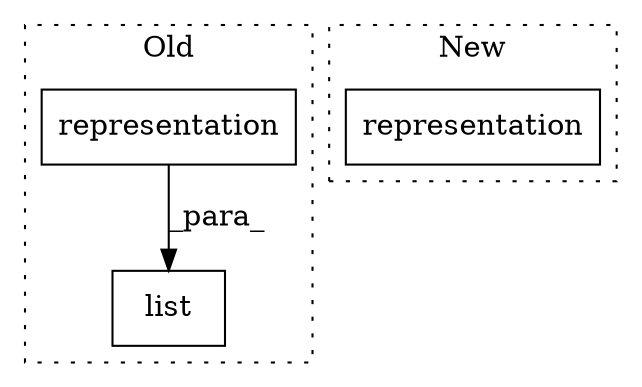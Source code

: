 digraph G {
subgraph cluster0 {
1 [label="representation" a="32" s="8792" l="16" shape="box"];
3 [label="list" a="32" s="8782,8808" l="5,1" shape="box"];
label = "Old";
style="dotted";
}
subgraph cluster1 {
2 [label="representation" a="32" s="9926" l="16" shape="box"];
label = "New";
style="dotted";
}
1 -> 3 [label="_para_"];
}